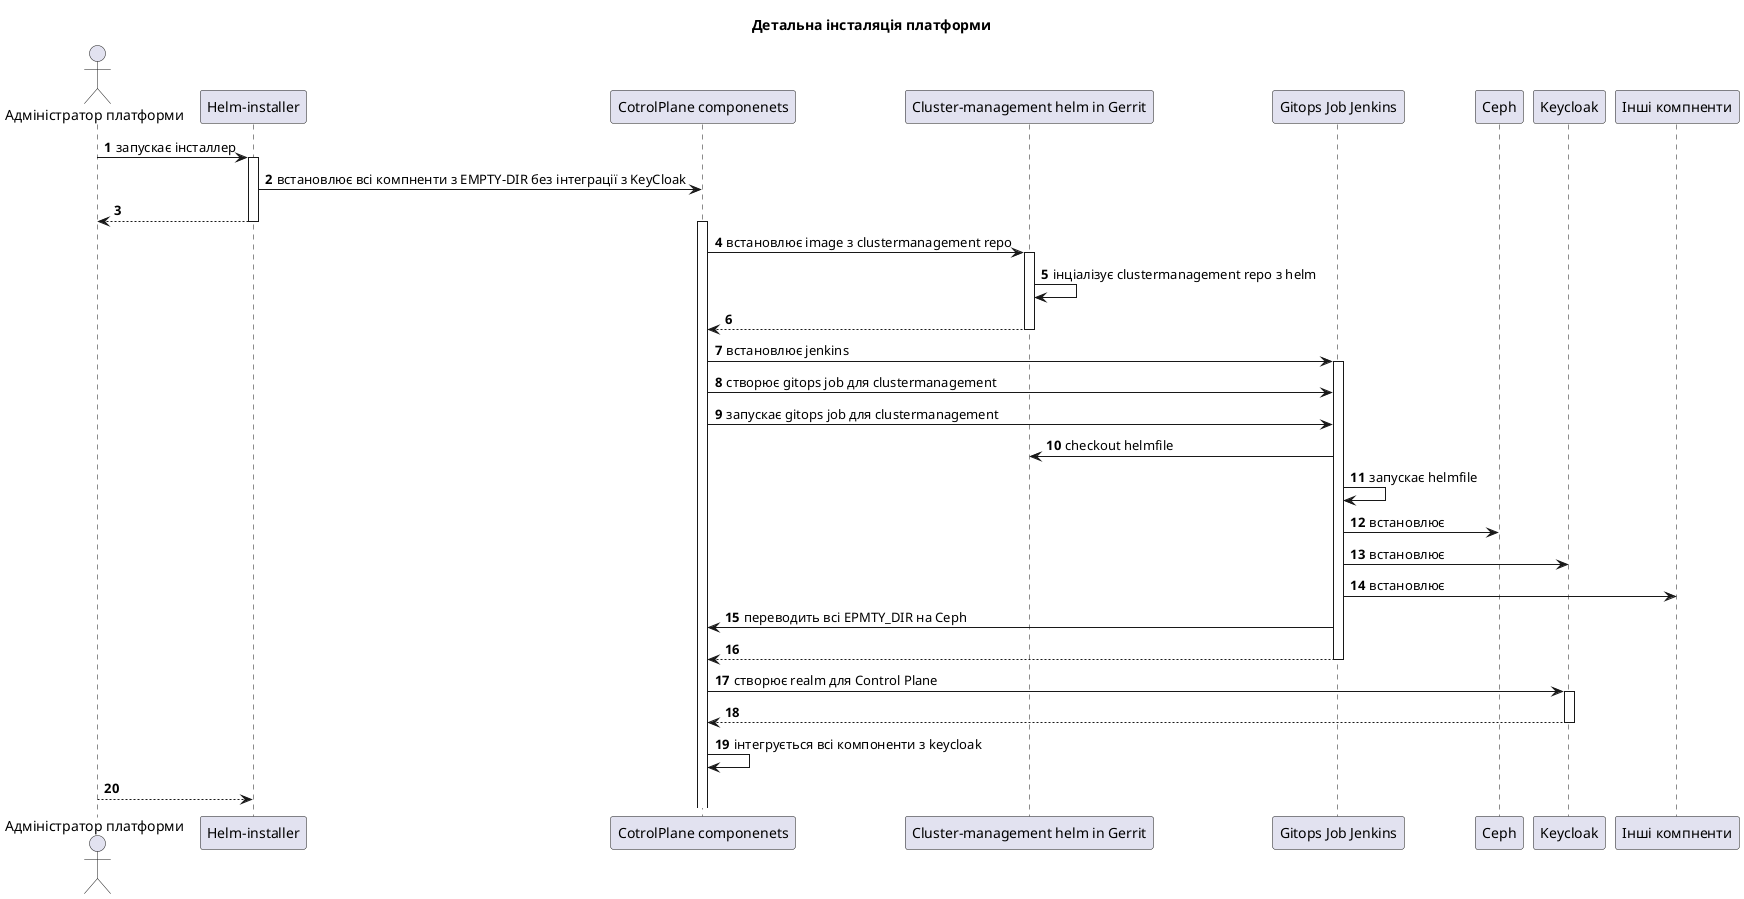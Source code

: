 @startuml
actor "Адміністратор платформи" as admin  order 10
participant "Helm-installer" as installer  order 20
participant "CotrolPlane componenets" as cp  order 30
participant "Cluster-management helm in Gerrit" as gerrit  order 40
participant "Gitops Job Jenkins" as jenkins  order 50
participant "Ceph" as ceph  order 60
participant "Keycloak" as keycloak  order 70
participant "Інші компненти" as other  order 80

title Детальна інсталяція платформи
autonumber

admin -> installer: запускає інсталлер
activate installer
  installer -> cp: встановлює всі компненти з EMPTY-DIR без інтеграції з KeyCloak
  return
activate cp
  cp -> gerrit: встановлює image з clustermanagement repo
  activate gerrit
    gerrit -> gerrit: інціалізує clustermanagement repo з helm
  return
  cp -> jenkins: встановлює jenkins
  activate jenkins
    cp -> jenkins: створює gitops job для clustermanagement
    cp -> jenkins: запускає gitops job для clustermanagement
    jenkins -> gerrit: checkout helmfile
    jenkins -> jenkins: запускає helmfile
    jenkins -> ceph: встановлює
    jenkins -> keycloak: встановлює
    jenkins -> other: встановлює
    jenkins -> cp: переводить всі EPMTY_DIR на Ceph
  return
  cp -> keycloak: створює realm для Control Plane
  activate keycloak
  return
  cp -> cp: інтегрується всі компоненти з keycloak

 return


@enduml